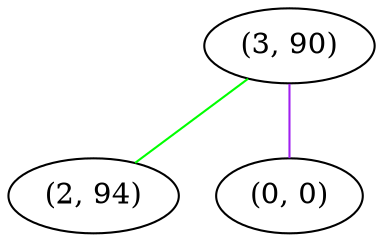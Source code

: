 graph "" {
"(3, 90)";
"(2, 94)";
"(0, 0)";
"(3, 90)" -- "(2, 94)"  [color=green, key=0, weight=2];
"(3, 90)" -- "(0, 0)"  [color=purple, key=0, weight=4];
}
